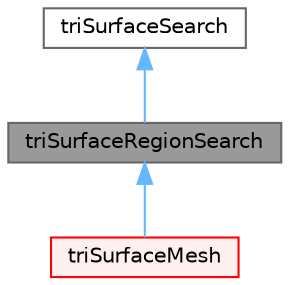 digraph "triSurfaceRegionSearch"
{
 // LATEX_PDF_SIZE
  bgcolor="transparent";
  edge [fontname=Helvetica,fontsize=10,labelfontname=Helvetica,labelfontsize=10];
  node [fontname=Helvetica,fontsize=10,shape=box,height=0.2,width=0.4];
  Node1 [id="Node000001",label="triSurfaceRegionSearch",height=0.2,width=0.4,color="gray40", fillcolor="grey60", style="filled", fontcolor="black",tooltip="Helper class to search on triSurface. Creates an octree for each region of the surface and only searc..."];
  Node2 -> Node1 [id="edge1_Node000001_Node000002",dir="back",color="steelblue1",style="solid",tooltip=" "];
  Node2 [id="Node000002",label="triSurfaceSearch",height=0.2,width=0.4,color="gray40", fillcolor="white", style="filled",URL="$classFoam_1_1triSurfaceSearch.html",tooltip="Helper class to search on triSurface."];
  Node1 -> Node3 [id="edge2_Node000001_Node000003",dir="back",color="steelblue1",style="solid",tooltip=" "];
  Node3 [id="Node000003",label="triSurfaceMesh",height=0.2,width=0.4,color="red", fillcolor="#FFF0F0", style="filled",URL="$classFoam_1_1triSurfaceMesh.html",tooltip="IOoject and searching on triSurface."];
}
